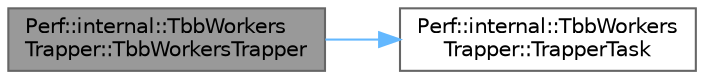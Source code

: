 digraph "Perf::internal::TbbWorkersTrapper::TbbWorkersTrapper"
{
 // LATEX_PDF_SIZE
  bgcolor="transparent";
  edge [fontname=Helvetica,fontsize=10,labelfontname=Helvetica,labelfontsize=10];
  node [fontname=Helvetica,fontsize=10,shape=box,height=0.2,width=0.4];
  rankdir="LR";
  Node1 [id="Node000001",label="Perf::internal::TbbWorkers\lTrapper::TbbWorkersTrapper",height=0.2,width=0.4,color="gray40", fillcolor="grey60", style="filled", fontcolor="black",tooltip=" "];
  Node1 -> Node2 [id="edge1_Node000001_Node000002",color="steelblue1",style="solid",tooltip=" "];
  Node2 [id="Node000002",label="Perf::internal::TbbWorkers\lTrapper::TrapperTask",height=0.2,width=0.4,color="grey40", fillcolor="white", style="filled",URL="$class_perf_1_1internal_1_1_tbb_workers_trapper.html#a075df74796930e0e0f90fcb8e022d8ac",tooltip=" "];
}
